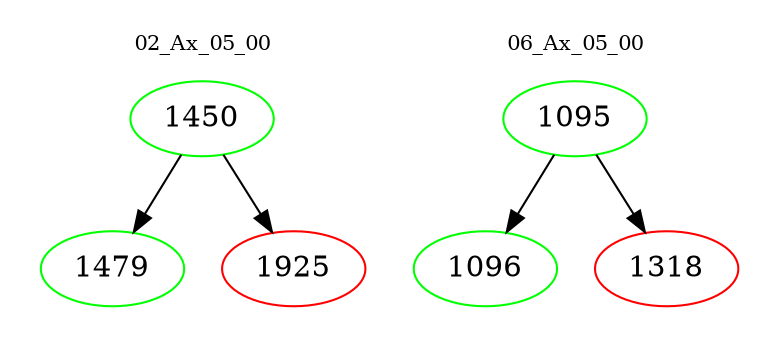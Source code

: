 digraph{
subgraph cluster_0 {
color = white
label = "02_Ax_05_00";
fontsize=10;
T0_1450 [label="1450", color="green"]
T0_1450 -> T0_1479 [color="black"]
T0_1479 [label="1479", color="green"]
T0_1450 -> T0_1925 [color="black"]
T0_1925 [label="1925", color="red"]
}
subgraph cluster_1 {
color = white
label = "06_Ax_05_00";
fontsize=10;
T1_1095 [label="1095", color="green"]
T1_1095 -> T1_1096 [color="black"]
T1_1096 [label="1096", color="green"]
T1_1095 -> T1_1318 [color="black"]
T1_1318 [label="1318", color="red"]
}
}
